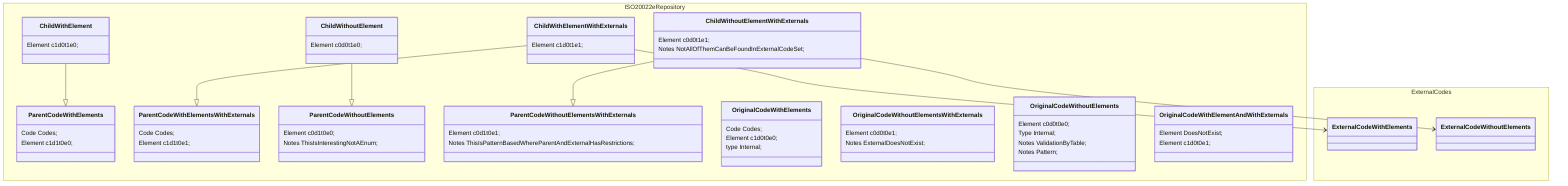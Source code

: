 classDiagram
namespace ISO20022eRepository {
    class ParentCodeWithElements {
        Code Codes;
        Element c1d1t0e0;
    }
    class ParentCodeWithElementsWithExternals {
        Code Codes;
        Element c1d1t0e1;
    }
    class ParentCodeWithoutElements {
        Element c0d1t0e0;
        Notes ThisIsInterestingNotAEnum;
    }
    class ParentCodeWithoutElementsWithExternals {
        Element c0d1t0e1;
        Notes ThisIsPatternBasedWhereParentAndExternalHasRestrictions;
    }

    class OriginalCodeWithElements {
        Code Codes;
        Element c1d0t0e0;
        type Internal;
    }
    class OriginalCodeWithoutElementsWithExternals {
        Element c0d0t0e1;
        Notes ExternalDoesNotExist;
    }
    class OriginalCodeWithoutElements {
        Element c0d0t0e0;
        Type Internal;
        Notes ValidationByTable;
        Notes Pattern;
    }
    class OriginalCodeWithElementAndWithExternals {
        Element DoesNotExist;
        Element c1d0t0e1;
    }
    class ChildWithoutElementWithExternals {
        Element c0d0t1e1;
        Notes NotAllOfThemCanBeFoundInExternalCodeSet;
    }
    class ChildWithElementWithExternals {
        Element c1d0t1e1;
    }
    class ChildWithoutElement {
        Element c0d0t1e0;
    }
    class ChildWithElement {
        Element c1d0t1e0;
    }
}

namespace ExternalCodes {
    class ExternalCodeWithElements {
    }
    class ExternalCodeWithoutElements {
    }
}

ChildWithoutElementWithExternals --|> ParentCodeWithoutElementsWithExternals
ChildWithoutElementWithExternals --> ExternalCodeWithoutElements

ChildWithElementWithExternals --|> ParentCodeWithElementsWithExternals
ChildWithElementWithExternals --> ExternalCodeWithElements

ChildWithElement --|> ParentCodeWithElements

ChildWithoutElement --|> ParentCodeWithoutElements